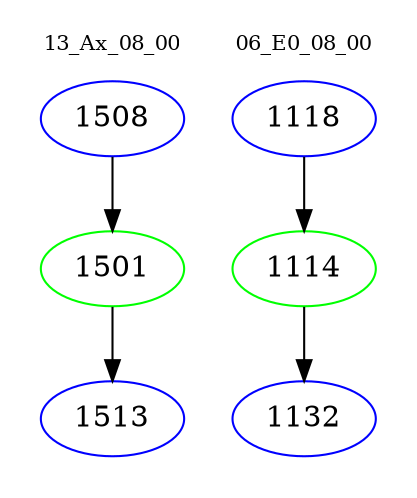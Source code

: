 digraph{
subgraph cluster_0 {
color = white
label = "13_Ax_08_00";
fontsize=10;
T0_1508 [label="1508", color="blue"]
T0_1508 -> T0_1501 [color="black"]
T0_1501 [label="1501", color="green"]
T0_1501 -> T0_1513 [color="black"]
T0_1513 [label="1513", color="blue"]
}
subgraph cluster_1 {
color = white
label = "06_E0_08_00";
fontsize=10;
T1_1118 [label="1118", color="blue"]
T1_1118 -> T1_1114 [color="black"]
T1_1114 [label="1114", color="green"]
T1_1114 -> T1_1132 [color="black"]
T1_1132 [label="1132", color="blue"]
}
}
